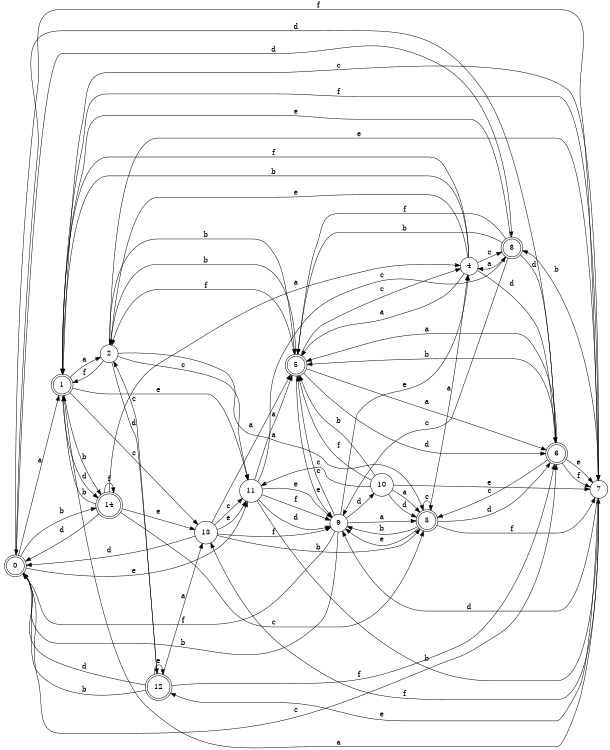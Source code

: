 digraph n12_7 {
__start0 [label="" shape="none"];

rankdir=LR;
size="8,5";

s0 [style="rounded,filled", color="black", fillcolor="white" shape="doublecircle", label="0"];
s1 [style="rounded,filled", color="black", fillcolor="white" shape="doublecircle", label="1"];
s2 [style="filled", color="black", fillcolor="white" shape="circle", label="2"];
s3 [style="rounded,filled", color="black", fillcolor="white" shape="doublecircle", label="3"];
s4 [style="filled", color="black", fillcolor="white" shape="circle", label="4"];
s5 [style="rounded,filled", color="black", fillcolor="white" shape="doublecircle", label="5"];
s6 [style="rounded,filled", color="black", fillcolor="white" shape="doublecircle", label="6"];
s7 [style="filled", color="black", fillcolor="white" shape="circle", label="7"];
s8 [style="rounded,filled", color="black", fillcolor="white" shape="doublecircle", label="8"];
s9 [style="filled", color="black", fillcolor="white" shape="circle", label="9"];
s10 [style="filled", color="black", fillcolor="white" shape="circle", label="10"];
s11 [style="filled", color="black", fillcolor="white" shape="circle", label="11"];
s12 [style="rounded,filled", color="black", fillcolor="white" shape="doublecircle", label="12"];
s13 [style="filled", color="black", fillcolor="white" shape="circle", label="13"];
s14 [style="rounded,filled", color="black", fillcolor="white" shape="doublecircle", label="14"];
s0 -> s1 [label="a"];
s0 -> s14 [label="b"];
s0 -> s6 [label="c"];
s0 -> s8 [label="d"];
s0 -> s11 [label="e"];
s0 -> s7 [label="f"];
s1 -> s2 [label="a"];
s1 -> s14 [label="b"];
s1 -> s13 [label="c"];
s1 -> s14 [label="d"];
s1 -> s11 [label="e"];
s1 -> s7 [label="f"];
s2 -> s3 [label="a"];
s2 -> s5 [label="b"];
s2 -> s11 [label="c"];
s2 -> s12 [label="d"];
s2 -> s7 [label="e"];
s2 -> s1 [label="f"];
s3 -> s4 [label="a"];
s3 -> s9 [label="b"];
s3 -> s3 [label="c"];
s3 -> s6 [label="d"];
s3 -> s9 [label="e"];
s3 -> s7 [label="f"];
s4 -> s5 [label="a"];
s4 -> s1 [label="b"];
s4 -> s8 [label="c"];
s4 -> s6 [label="d"];
s4 -> s2 [label="e"];
s4 -> s1 [label="f"];
s5 -> s6 [label="a"];
s5 -> s2 [label="b"];
s5 -> s4 [label="c"];
s5 -> s6 [label="d"];
s5 -> s9 [label="e"];
s5 -> s2 [label="f"];
s6 -> s5 [label="a"];
s6 -> s5 [label="b"];
s6 -> s3 [label="c"];
s6 -> s0 [label="d"];
s6 -> s7 [label="e"];
s6 -> s7 [label="f"];
s7 -> s1 [label="a"];
s7 -> s8 [label="b"];
s7 -> s1 [label="c"];
s7 -> s9 [label="d"];
s7 -> s12 [label="e"];
s7 -> s13 [label="f"];
s8 -> s4 [label="a"];
s8 -> s5 [label="b"];
s8 -> s9 [label="c"];
s8 -> s6 [label="d"];
s8 -> s1 [label="e"];
s8 -> s5 [label="f"];
s9 -> s3 [label="a"];
s9 -> s0 [label="b"];
s9 -> s5 [label="c"];
s9 -> s10 [label="d"];
s9 -> s4 [label="e"];
s9 -> s0 [label="f"];
s10 -> s3 [label="a"];
s10 -> s5 [label="b"];
s10 -> s11 [label="c"];
s10 -> s3 [label="d"];
s10 -> s7 [label="e"];
s10 -> s5 [label="f"];
s11 -> s5 [label="a"];
s11 -> s7 [label="b"];
s11 -> s8 [label="c"];
s11 -> s9 [label="d"];
s11 -> s9 [label="e"];
s11 -> s9 [label="f"];
s12 -> s13 [label="a"];
s12 -> s0 [label="b"];
s12 -> s2 [label="c"];
s12 -> s0 [label="d"];
s12 -> s12 [label="e"];
s12 -> s6 [label="f"];
s13 -> s5 [label="a"];
s13 -> s3 [label="b"];
s13 -> s11 [label="c"];
s13 -> s0 [label="d"];
s13 -> s11 [label="e"];
s13 -> s9 [label="f"];
s14 -> s4 [label="a"];
s14 -> s1 [label="b"];
s14 -> s3 [label="c"];
s14 -> s0 [label="d"];
s14 -> s13 [label="e"];
s14 -> s14 [label="f"];

}